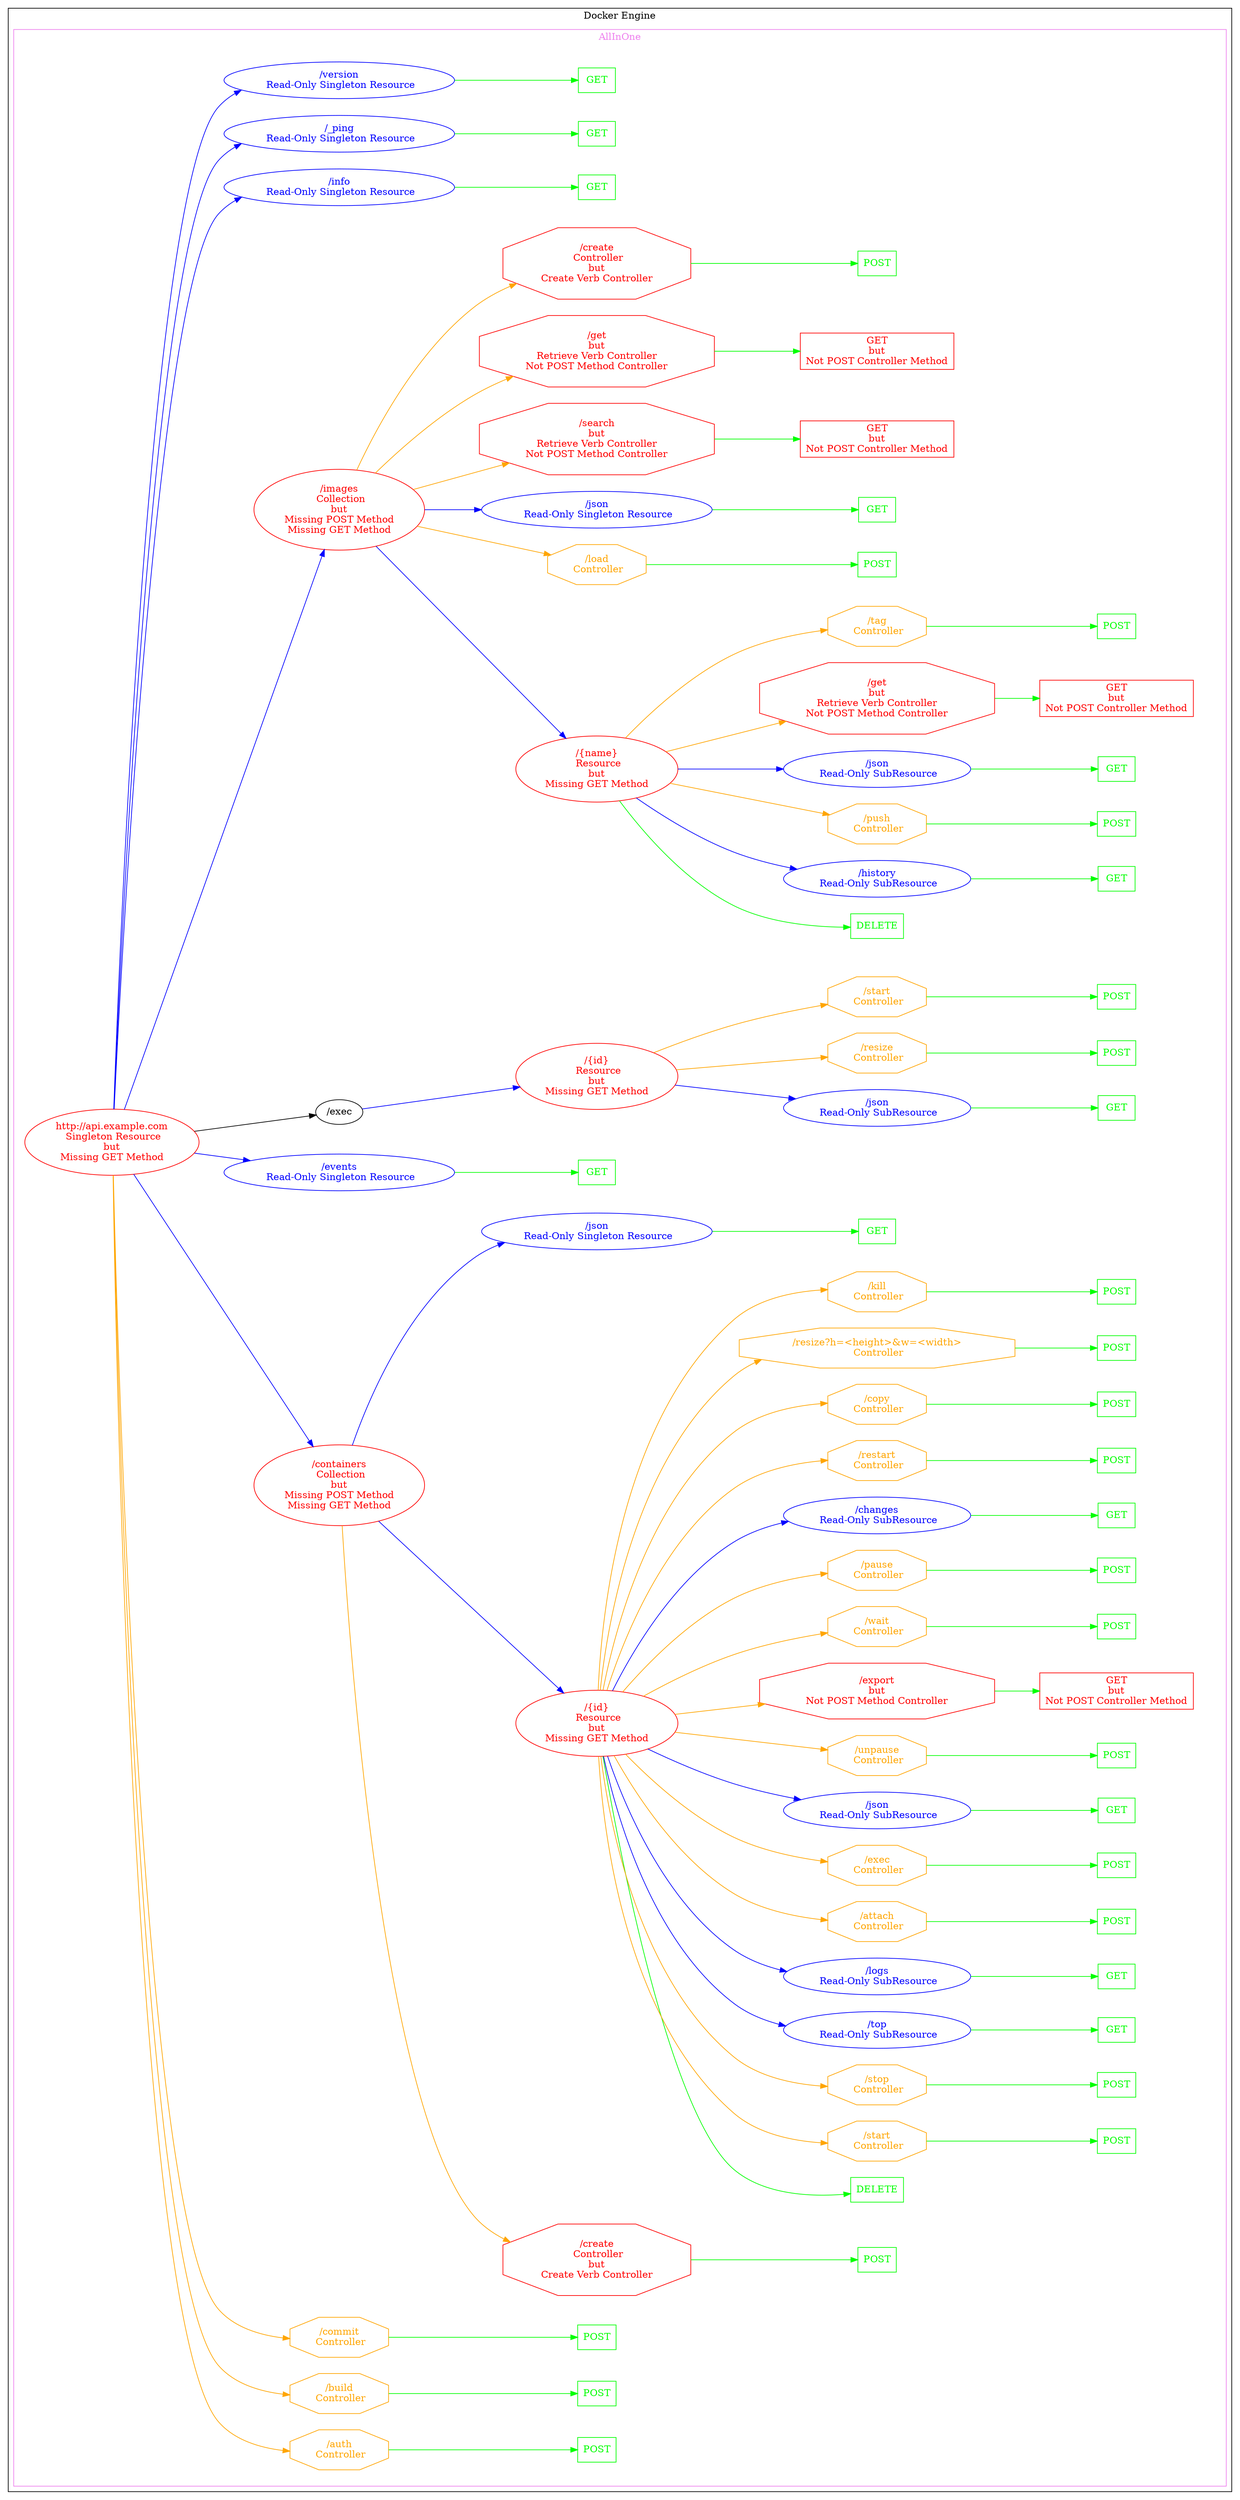 digraph Cloud_Computing_REST_APIs {
rankdir="LR";
subgraph cluster_0 {
label="Docker Engine"
color=black
fontcolor=black
subgraph cluster_1 {
label="AllInOne"
color=violet
fontcolor=violet
subgraph cluster_2 {
label=""
color=white
fontcolor=white
node2 [label="http://api.example.com\n Singleton Resource\nbut\nMissing GET Method", shape="ellipse", color="red", fontcolor="red"]
node2 -> node3 [color="orange", fontcolor="orange"]
subgraph cluster_3 {
label=""
color=white
fontcolor=white
node3 [label="/auth\n Controller", shape="octagon", color="orange", fontcolor="orange"]
node3 -> node4 [color="green", fontcolor="green"]
subgraph cluster_4 {
label=""
color=white
fontcolor=white
node4 [label="POST", shape="box", color="green", fontcolor="green"]
}
}
node2 -> node5 [color="orange", fontcolor="orange"]
subgraph cluster_5 {
label=""
color=white
fontcolor=white
node5 [label="/build\n Controller", shape="octagon", color="orange", fontcolor="orange"]
node5 -> node6 [color="green", fontcolor="green"]
subgraph cluster_6 {
label=""
color=white
fontcolor=white
node6 [label="POST", shape="box", color="green", fontcolor="green"]
}
}
node2 -> node7 [color="orange", fontcolor="orange"]
subgraph cluster_7 {
label=""
color=white
fontcolor=white
node7 [label="/commit\n Controller", shape="octagon", color="orange", fontcolor="orange"]
node7 -> node8 [color="green", fontcolor="green"]
subgraph cluster_8 {
label=""
color=white
fontcolor=white
node8 [label="POST", shape="box", color="green", fontcolor="green"]
}
}
node2 -> node9 [color="blue", fontcolor="blue"]
subgraph cluster_9 {
label=""
color=white
fontcolor=white
node9 [label="/containers\n Collection\nbut\nMissing POST Method\nMissing GET Method", shape="ellipse", color="red", fontcolor="red"]
node9 -> node10 [color="orange", fontcolor="orange"]
subgraph cluster_10 {
label=""
color=white
fontcolor=white
node10 [label="/create\n Controller\nbut\nCreate Verb Controller", shape="octagon", color="red", fontcolor="red"]
node10 -> node11 [color="green", fontcolor="green"]
subgraph cluster_11 {
label=""
color=white
fontcolor=white
node11 [label="POST", shape="box", color="green", fontcolor="green"]
}
}
node9 -> node12 [color="blue", fontcolor="blue"]
subgraph cluster_12 {
label=""
color=white
fontcolor=white
node12 [label="/{id}\n Resource\nbut\nMissing GET Method", shape="ellipse", color="red", fontcolor="red"]
node12 -> node13 [color="green", fontcolor="green"]
subgraph cluster_13 {
label=""
color=white
fontcolor=white
node13 [label="DELETE", shape="box", color="green", fontcolor="green"]
}
node12 -> node14 [color="orange", fontcolor="orange"]
subgraph cluster_14 {
label=""
color=white
fontcolor=white
node14 [label="/start\n Controller", shape="octagon", color="orange", fontcolor="orange"]
node14 -> node15 [color="green", fontcolor="green"]
subgraph cluster_15 {
label=""
color=white
fontcolor=white
node15 [label="POST", shape="box", color="green", fontcolor="green"]
}
}
node12 -> node16 [color="orange", fontcolor="orange"]
subgraph cluster_16 {
label=""
color=white
fontcolor=white
node16 [label="/stop\n Controller", shape="octagon", color="orange", fontcolor="orange"]
node16 -> node17 [color="green", fontcolor="green"]
subgraph cluster_17 {
label=""
color=white
fontcolor=white
node17 [label="POST", shape="box", color="green", fontcolor="green"]
}
}
node12 -> node18 [color="blue", fontcolor="blue"]
subgraph cluster_18 {
label=""
color=white
fontcolor=white
node18 [label="/top\n Read-Only SubResource", shape="ellipse", color="blue", fontcolor="blue"]
node18 -> node19 [color="green", fontcolor="green"]
subgraph cluster_19 {
label=""
color=white
fontcolor=white
node19 [label="GET", shape="box", color="green", fontcolor="green"]
}
}
node12 -> node20 [color="blue", fontcolor="blue"]
subgraph cluster_20 {
label=""
color=white
fontcolor=white
node20 [label="/logs\n Read-Only SubResource", shape="ellipse", color="blue", fontcolor="blue"]
node20 -> node21 [color="green", fontcolor="green"]
subgraph cluster_21 {
label=""
color=white
fontcolor=white
node21 [label="GET", shape="box", color="green", fontcolor="green"]
}
}
node12 -> node22 [color="orange", fontcolor="orange"]
subgraph cluster_22 {
label=""
color=white
fontcolor=white
node22 [label="/attach\n Controller", shape="octagon", color="orange", fontcolor="orange"]
node22 -> node23 [color="green", fontcolor="green"]
subgraph cluster_23 {
label=""
color=white
fontcolor=white
node23 [label="POST", shape="box", color="green", fontcolor="green"]
}
}
node12 -> node24 [color="orange", fontcolor="orange"]
subgraph cluster_24 {
label=""
color=white
fontcolor=white
node24 [label="/exec\n Controller", shape="octagon", color="orange", fontcolor="orange"]
node24 -> node25 [color="green", fontcolor="green"]
subgraph cluster_25 {
label=""
color=white
fontcolor=white
node25 [label="POST", shape="box", color="green", fontcolor="green"]
}
}
node12 -> node26 [color="blue", fontcolor="blue"]
subgraph cluster_26 {
label=""
color=white
fontcolor=white
node26 [label="/json\n Read-Only SubResource", shape="ellipse", color="blue", fontcolor="blue"]
node26 -> node27 [color="green", fontcolor="green"]
subgraph cluster_27 {
label=""
color=white
fontcolor=white
node27 [label="GET", shape="box", color="green", fontcolor="green"]
}
}
node12 -> node28 [color="orange", fontcolor="orange"]
subgraph cluster_28 {
label=""
color=white
fontcolor=white
node28 [label="/unpause\n Controller", shape="octagon", color="orange", fontcolor="orange"]
node28 -> node29 [color="green", fontcolor="green"]
subgraph cluster_29 {
label=""
color=white
fontcolor=white
node29 [label="POST", shape="box", color="green", fontcolor="green"]
}
}
node12 -> node30 [color="orange", fontcolor="orange"]
subgraph cluster_30 {
label=""
color=white
fontcolor=white
node30 [label="/export\nbut\nNot POST Method Controller", shape="octagon", color="red", fontcolor="red"]
node30 -> node31 [color="green", fontcolor="green"]
subgraph cluster_31 {
label=""
color=white
fontcolor=white
node31 [label="GET\nbut\nNot POST Controller Method", shape="box", color="red", fontcolor="red"]
}
}
node12 -> node32 [color="orange", fontcolor="orange"]
subgraph cluster_32 {
label=""
color=white
fontcolor=white
node32 [label="/wait\n Controller", shape="octagon", color="orange", fontcolor="orange"]
node32 -> node33 [color="green", fontcolor="green"]
subgraph cluster_33 {
label=""
color=white
fontcolor=white
node33 [label="POST", shape="box", color="green", fontcolor="green"]
}
}
node12 -> node34 [color="orange", fontcolor="orange"]
subgraph cluster_34 {
label=""
color=white
fontcolor=white
node34 [label="/pause\n Controller", shape="octagon", color="orange", fontcolor="orange"]
node34 -> node35 [color="green", fontcolor="green"]
subgraph cluster_35 {
label=""
color=white
fontcolor=white
node35 [label="POST", shape="box", color="green", fontcolor="green"]
}
}
node12 -> node36 [color="blue", fontcolor="blue"]
subgraph cluster_36 {
label=""
color=white
fontcolor=white
node36 [label="/changes\n Read-Only SubResource", shape="ellipse", color="blue", fontcolor="blue"]
node36 -> node37 [color="green", fontcolor="green"]
subgraph cluster_37 {
label=""
color=white
fontcolor=white
node37 [label="GET", shape="box", color="green", fontcolor="green"]
}
}
node12 -> node38 [color="orange", fontcolor="orange"]
subgraph cluster_38 {
label=""
color=white
fontcolor=white
node38 [label="/restart\n Controller", shape="octagon", color="orange", fontcolor="orange"]
node38 -> node39 [color="green", fontcolor="green"]
subgraph cluster_39 {
label=""
color=white
fontcolor=white
node39 [label="POST", shape="box", color="green", fontcolor="green"]
}
}
node12 -> node40 [color="orange", fontcolor="orange"]
subgraph cluster_40 {
label=""
color=white
fontcolor=white
node40 [label="/copy\n Controller", shape="octagon", color="orange", fontcolor="orange"]
node40 -> node41 [color="green", fontcolor="green"]
subgraph cluster_41 {
label=""
color=white
fontcolor=white
node41 [label="POST", shape="box", color="green", fontcolor="green"]
}
}
node12 -> node42 [color="orange", fontcolor="orange"]
subgraph cluster_42 {
label=""
color=white
fontcolor=white
node42 [label="/resize?h=&lt;height&gt;&amp;w=&lt;width&gt;\n Controller", shape="octagon", color="orange", fontcolor="orange"]
node42 -> node43 [color="green", fontcolor="green"]
subgraph cluster_43 {
label=""
color=white
fontcolor=white
node43 [label="POST", shape="box", color="green", fontcolor="green"]
}
}
node12 -> node44 [color="orange", fontcolor="orange"]
subgraph cluster_44 {
label=""
color=white
fontcolor=white
node44 [label="/kill\n Controller", shape="octagon", color="orange", fontcolor="orange"]
node44 -> node45 [color="green", fontcolor="green"]
subgraph cluster_45 {
label=""
color=white
fontcolor=white
node45 [label="POST", shape="box", color="green", fontcolor="green"]
}
}
}
node9 -> node46 [color="blue", fontcolor="blue"]
subgraph cluster_46 {
label=""
color=white
fontcolor=white
node46 [label="/json\n Read-Only Singleton Resource", shape="ellipse", color="blue", fontcolor="blue"]
node46 -> node47 [color="green", fontcolor="green"]
subgraph cluster_47 {
label=""
color=white
fontcolor=white
node47 [label="GET", shape="box", color="green", fontcolor="green"]
}
}
}
node2 -> node48 [color="blue", fontcolor="blue"]
subgraph cluster_48 {
label=""
color=white
fontcolor=white
node48 [label="/events\n Read-Only Singleton Resource", shape="ellipse", color="blue", fontcolor="blue"]
node48 -> node49 [color="green", fontcolor="green"]
subgraph cluster_49 {
label=""
color=white
fontcolor=white
node49 [label="GET", shape="box", color="green", fontcolor="green"]
}
}
node2 -> node50 [color="black", fontcolor="black"]
subgraph cluster_50 {
label=""
color=white
fontcolor=white
node50 [label="/exec", shape="ellipse", color="black", fontcolor="black"]
node50 -> node51 [color="blue", fontcolor="blue"]
subgraph cluster_51 {
label=""
color=white
fontcolor=white
node51 [label="/{id}\n Resource\nbut\nMissing GET Method", shape="ellipse", color="red", fontcolor="red"]
node51 -> node52 [color="blue", fontcolor="blue"]
subgraph cluster_52 {
label=""
color=white
fontcolor=white
node52 [label="/json\n Read-Only SubResource", shape="ellipse", color="blue", fontcolor="blue"]
node52 -> node53 [color="green", fontcolor="green"]
subgraph cluster_53 {
label=""
color=white
fontcolor=white
node53 [label="GET", shape="box", color="green", fontcolor="green"]
}
}
node51 -> node54 [color="orange", fontcolor="orange"]
subgraph cluster_54 {
label=""
color=white
fontcolor=white
node54 [label="/resize\n Controller", shape="octagon", color="orange", fontcolor="orange"]
node54 -> node55 [color="green", fontcolor="green"]
subgraph cluster_55 {
label=""
color=white
fontcolor=white
node55 [label="POST", shape="box", color="green", fontcolor="green"]
}
}
node51 -> node56 [color="orange", fontcolor="orange"]
subgraph cluster_56 {
label=""
color=white
fontcolor=white
node56 [label="/start\n Controller", shape="octagon", color="orange", fontcolor="orange"]
node56 -> node57 [color="green", fontcolor="green"]
subgraph cluster_57 {
label=""
color=white
fontcolor=white
node57 [label="POST", shape="box", color="green", fontcolor="green"]
}
}
}
}
node2 -> node58 [color="blue", fontcolor="blue"]
subgraph cluster_58 {
label=""
color=white
fontcolor=white
node58 [label="/images\n Collection\nbut\nMissing POST Method\nMissing GET Method", shape="ellipse", color="red", fontcolor="red"]
node58 -> node59 [color="blue", fontcolor="blue"]
subgraph cluster_59 {
label=""
color=white
fontcolor=white
node59 [label="/{name}\n Resource\nbut\nMissing GET Method", shape="ellipse", color="red", fontcolor="red"]
node59 -> node60 [color="green", fontcolor="green"]
subgraph cluster_60 {
label=""
color=white
fontcolor=white
node60 [label="DELETE", shape="box", color="green", fontcolor="green"]
}
node59 -> node61 [color="blue", fontcolor="blue"]
subgraph cluster_61 {
label=""
color=white
fontcolor=white
node61 [label="/history\n Read-Only SubResource", shape="ellipse", color="blue", fontcolor="blue"]
node61 -> node62 [color="green", fontcolor="green"]
subgraph cluster_62 {
label=""
color=white
fontcolor=white
node62 [label="GET", shape="box", color="green", fontcolor="green"]
}
}
node59 -> node63 [color="orange", fontcolor="orange"]
subgraph cluster_63 {
label=""
color=white
fontcolor=white
node63 [label="/push\n Controller", shape="octagon", color="orange", fontcolor="orange"]
node63 -> node64 [color="green", fontcolor="green"]
subgraph cluster_64 {
label=""
color=white
fontcolor=white
node64 [label="POST", shape="box", color="green", fontcolor="green"]
}
}
node59 -> node65 [color="blue", fontcolor="blue"]
subgraph cluster_65 {
label=""
color=white
fontcolor=white
node65 [label="/json\n Read-Only SubResource", shape="ellipse", color="blue", fontcolor="blue"]
node65 -> node66 [color="green", fontcolor="green"]
subgraph cluster_66 {
label=""
color=white
fontcolor=white
node66 [label="GET", shape="box", color="green", fontcolor="green"]
}
}
node59 -> node67 [color="orange", fontcolor="orange"]
subgraph cluster_67 {
label=""
color=white
fontcolor=white
node67 [label="/get\nbut\nRetrieve Verb Controller\nNot POST Method Controller", shape="octagon", color="red", fontcolor="red"]
node67 -> node68 [color="green", fontcolor="green"]
subgraph cluster_68 {
label=""
color=white
fontcolor=white
node68 [label="GET\nbut\nNot POST Controller Method", shape="box", color="red", fontcolor="red"]
}
}
node59 -> node69 [color="orange", fontcolor="orange"]
subgraph cluster_69 {
label=""
color=white
fontcolor=white
node69 [label="/tag\n Controller", shape="octagon", color="orange", fontcolor="orange"]
node69 -> node70 [color="green", fontcolor="green"]
subgraph cluster_70 {
label=""
color=white
fontcolor=white
node70 [label="POST", shape="box", color="green", fontcolor="green"]
}
}
}
node58 -> node71 [color="orange", fontcolor="orange"]
subgraph cluster_71 {
label=""
color=white
fontcolor=white
node71 [label="/load\n Controller", shape="octagon", color="orange", fontcolor="orange"]
node71 -> node72 [color="green", fontcolor="green"]
subgraph cluster_72 {
label=""
color=white
fontcolor=white
node72 [label="POST", shape="box", color="green", fontcolor="green"]
}
}
node58 -> node73 [color="blue", fontcolor="blue"]
subgraph cluster_73 {
label=""
color=white
fontcolor=white
node73 [label="/json\n Read-Only Singleton Resource", shape="ellipse", color="blue", fontcolor="blue"]
node73 -> node74 [color="green", fontcolor="green"]
subgraph cluster_74 {
label=""
color=white
fontcolor=white
node74 [label="GET", shape="box", color="green", fontcolor="green"]
}
}
node58 -> node75 [color="orange", fontcolor="orange"]
subgraph cluster_75 {
label=""
color=white
fontcolor=white
node75 [label="/search\nbut\nRetrieve Verb Controller\nNot POST Method Controller", shape="octagon", color="red", fontcolor="red"]
node75 -> node76 [color="green", fontcolor="green"]
subgraph cluster_76 {
label=""
color=white
fontcolor=white
node76 [label="GET\nbut\nNot POST Controller Method", shape="box", color="red", fontcolor="red"]
}
}
node58 -> node77 [color="orange", fontcolor="orange"]
subgraph cluster_77 {
label=""
color=white
fontcolor=white
node77 [label="/get\nbut\nRetrieve Verb Controller\nNot POST Method Controller", shape="octagon", color="red", fontcolor="red"]
node77 -> node78 [color="green", fontcolor="green"]
subgraph cluster_78 {
label=""
color=white
fontcolor=white
node78 [label="GET\nbut\nNot POST Controller Method", shape="box", color="red", fontcolor="red"]
}
}
node58 -> node79 [color="orange", fontcolor="orange"]
subgraph cluster_79 {
label=""
color=white
fontcolor=white
node79 [label="/create\n Controller\nbut\nCreate Verb Controller", shape="octagon", color="red", fontcolor="red"]
node79 -> node80 [color="green", fontcolor="green"]
subgraph cluster_80 {
label=""
color=white
fontcolor=white
node80 [label="POST", shape="box", color="green", fontcolor="green"]
}
}
}
node2 -> node81 [color="blue", fontcolor="blue"]
subgraph cluster_81 {
label=""
color=white
fontcolor=white
node81 [label="/info\n Read-Only Singleton Resource", shape="ellipse", color="blue", fontcolor="blue"]
node81 -> node82 [color="green", fontcolor="green"]
subgraph cluster_82 {
label=""
color=white
fontcolor=white
node82 [label="GET", shape="box", color="green", fontcolor="green"]
}
}
node2 -> node83 [color="blue", fontcolor="blue"]
subgraph cluster_83 {
label=""
color=white
fontcolor=white
node83 [label="/_ping\n Read-Only Singleton Resource", shape="ellipse", color="blue", fontcolor="blue"]
node83 -> node84 [color="green", fontcolor="green"]
subgraph cluster_84 {
label=""
color=white
fontcolor=white
node84 [label="GET", shape="box", color="green", fontcolor="green"]
}
}
node2 -> node85 [color="blue", fontcolor="blue"]
subgraph cluster_85 {
label=""
color=white
fontcolor=white
node85 [label="/version\n Read-Only Singleton Resource", shape="ellipse", color="blue", fontcolor="blue"]
node85 -> node86 [color="green", fontcolor="green"]
subgraph cluster_86 {
label=""
color=white
fontcolor=white
node86 [label="GET", shape="box", color="green", fontcolor="green"]
}
}
}
}
}
}
